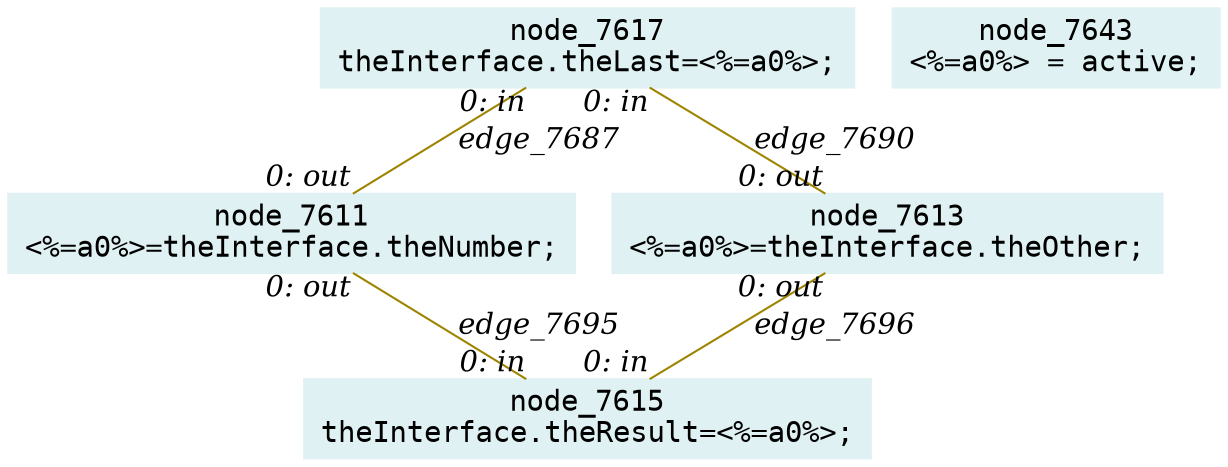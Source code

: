 digraph g{node_7611 [shape="box", style="filled", color="#dff1f2", fontname="Courier", label="node_7611
<%=a0%>=theInterface.theNumber;
" ]
node_7613 [shape="box", style="filled", color="#dff1f2", fontname="Courier", label="node_7613
<%=a0%>=theInterface.theOther;
" ]
node_7615 [shape="box", style="filled", color="#dff1f2", fontname="Courier", label="node_7615
theInterface.theResult=<%=a0%>;
" ]
node_7617 [shape="box", style="filled", color="#dff1f2", fontname="Courier", label="node_7617
theInterface.theLast=<%=a0%>;
" ]
node_7643 [shape="box", style="filled", color="#dff1f2", fontname="Courier", label="node_7643
<%=a0%> = active;
" ]
node_7617 -> node_7611 [dir=none, arrowHead=none, fontname="Times-Italic", arrowsize=1, color="#9d8400", label="edge_7687",  headlabel="0: out", taillabel="0: in" ]
node_7617 -> node_7613 [dir=none, arrowHead=none, fontname="Times-Italic", arrowsize=1, color="#9d8400", label="edge_7690",  headlabel="0: out", taillabel="0: in" ]
node_7611 -> node_7615 [dir=none, arrowHead=none, fontname="Times-Italic", arrowsize=1, color="#9d8400", label="edge_7695",  headlabel="0: in", taillabel="0: out" ]
node_7613 -> node_7615 [dir=none, arrowHead=none, fontname="Times-Italic", arrowsize=1, color="#9d8400", label="edge_7696",  headlabel="0: in", taillabel="0: out" ]
}